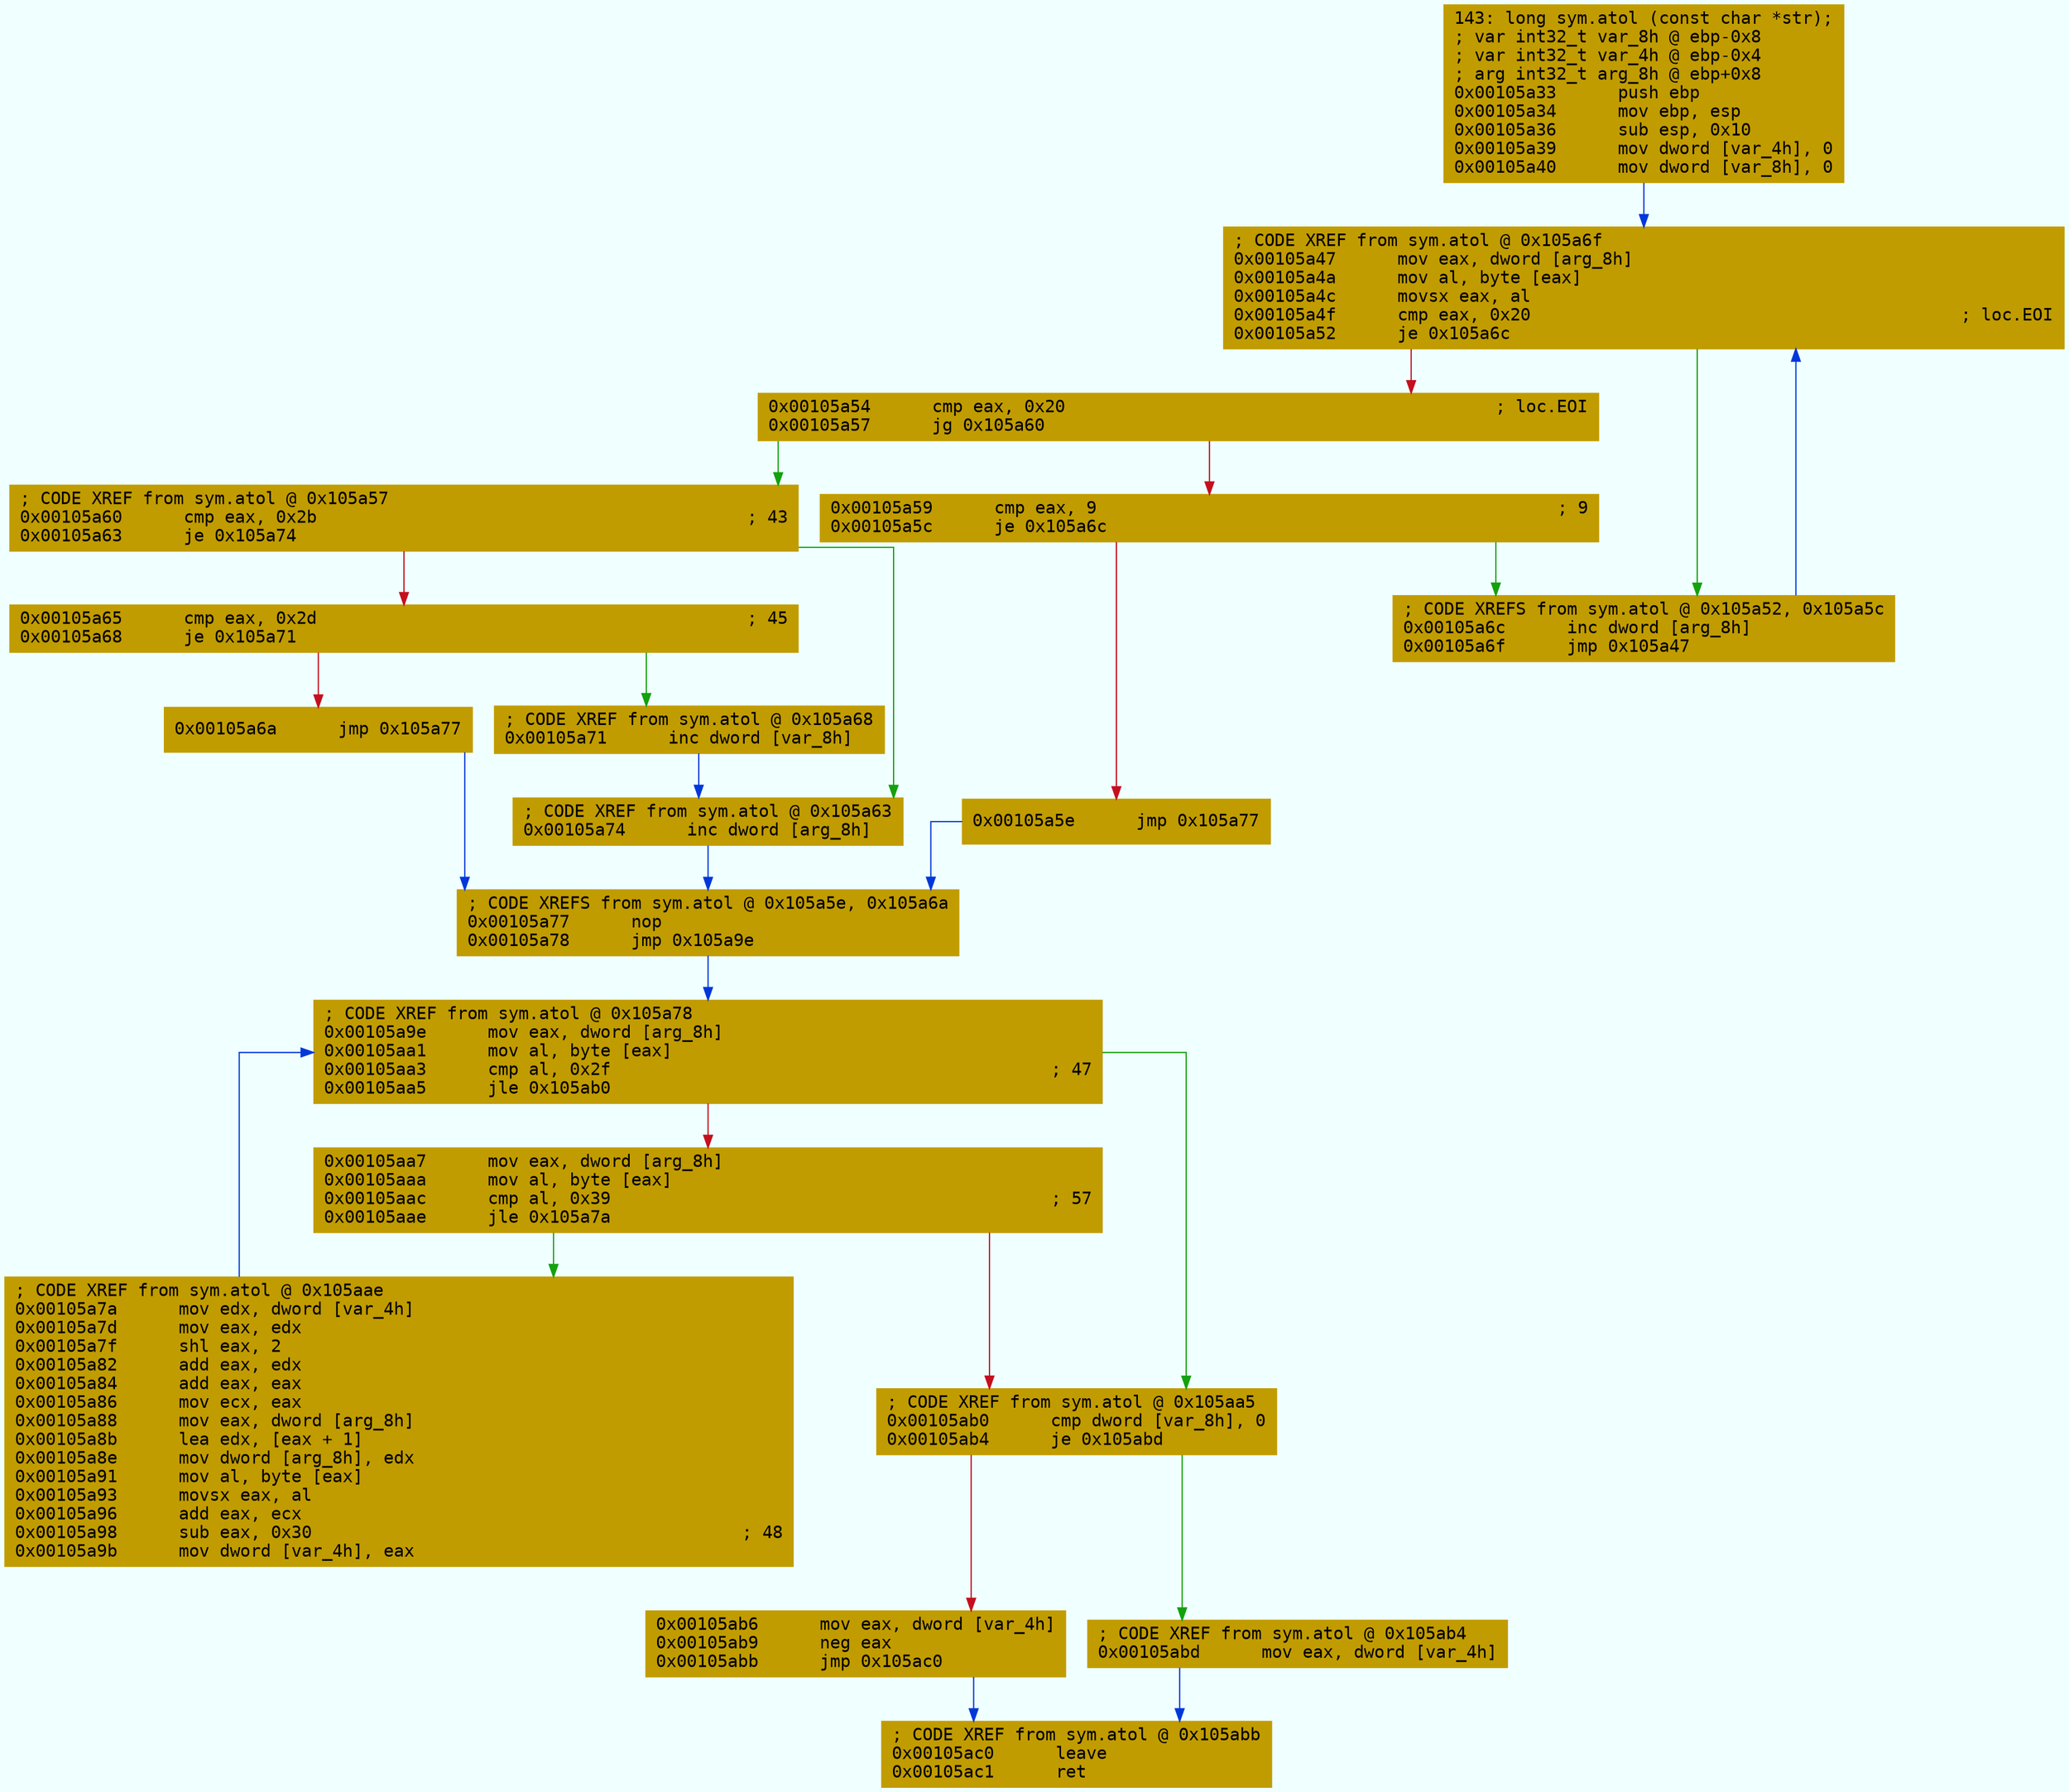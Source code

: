 digraph code {
	graph [bgcolor=azure fontsize=8 fontname="Courier" splines="ortho"];
	node [fillcolor=gray style=filled shape=box];
	edge [arrowhead="normal"];
	"0x00105a33" [URL="sym.atol/0x00105a33", fillcolor="#c19c00",color="#c19c00", fontname="Courier",label="143: long sym.atol (const char *str);\l; var int32_t var_8h @ ebp-0x8\l; var int32_t var_4h @ ebp-0x4\l; arg int32_t arg_8h @ ebp+0x8\l0x00105a33      push ebp\l0x00105a34      mov ebp, esp\l0x00105a36      sub esp, 0x10\l0x00105a39      mov dword [var_4h], 0\l0x00105a40      mov dword [var_8h], 0\l"]
	"0x00105a47" [URL="sym.atol/0x00105a47", fillcolor="#c19c00",color="#c19c00", fontname="Courier",label="; CODE XREF from sym.atol @ 0x105a6f\l0x00105a47      mov eax, dword [arg_8h]\l0x00105a4a      mov al, byte [eax]\l0x00105a4c      movsx eax, al\l0x00105a4f      cmp eax, 0x20                                          ; loc.EOI\l0x00105a52      je 0x105a6c\l"]
	"0x00105a54" [URL="sym.atol/0x00105a54", fillcolor="#c19c00",color="#c19c00", fontname="Courier",label="0x00105a54      cmp eax, 0x20                                          ; loc.EOI\l0x00105a57      jg 0x105a60\l"]
	"0x00105a59" [URL="sym.atol/0x00105a59", fillcolor="#c19c00",color="#c19c00", fontname="Courier",label="0x00105a59      cmp eax, 9                                             ; 9\l0x00105a5c      je 0x105a6c\l"]
	"0x00105a5e" [URL="sym.atol/0x00105a5e", fillcolor="#c19c00",color="#c19c00", fontname="Courier",label="0x00105a5e      jmp 0x105a77\l"]
	"0x00105a60" [URL="sym.atol/0x00105a60", fillcolor="#c19c00",color="#c19c00", fontname="Courier",label="; CODE XREF from sym.atol @ 0x105a57\l0x00105a60      cmp eax, 0x2b                                          ; 43\l0x00105a63      je 0x105a74\l"]
	"0x00105a65" [URL="sym.atol/0x00105a65", fillcolor="#c19c00",color="#c19c00", fontname="Courier",label="0x00105a65      cmp eax, 0x2d                                          ; 45\l0x00105a68      je 0x105a71\l"]
	"0x00105a6a" [URL="sym.atol/0x00105a6a", fillcolor="#c19c00",color="#c19c00", fontname="Courier",label="0x00105a6a      jmp 0x105a77\l"]
	"0x00105a6c" [URL="sym.atol/0x00105a6c", fillcolor="#c19c00",color="#c19c00", fontname="Courier",label="; CODE XREFS from sym.atol @ 0x105a52, 0x105a5c\l0x00105a6c      inc dword [arg_8h]\l0x00105a6f      jmp 0x105a47\l"]
	"0x00105a71" [URL="sym.atol/0x00105a71", fillcolor="#c19c00",color="#c19c00", fontname="Courier",label="; CODE XREF from sym.atol @ 0x105a68\l0x00105a71      inc dword [var_8h]\l"]
	"0x00105a74" [URL="sym.atol/0x00105a74", fillcolor="#c19c00",color="#c19c00", fontname="Courier",label="; CODE XREF from sym.atol @ 0x105a63\l0x00105a74      inc dword [arg_8h]\l"]
	"0x00105a77" [URL="sym.atol/0x00105a77", fillcolor="#c19c00",color="#c19c00", fontname="Courier",label="; CODE XREFS from sym.atol @ 0x105a5e, 0x105a6a\l0x00105a77      nop\l0x00105a78      jmp 0x105a9e\l"]
	"0x00105a7a" [URL="sym.atol/0x00105a7a", fillcolor="#c19c00",color="#c19c00", fontname="Courier",label="; CODE XREF from sym.atol @ 0x105aae\l0x00105a7a      mov edx, dword [var_4h]\l0x00105a7d      mov eax, edx\l0x00105a7f      shl eax, 2\l0x00105a82      add eax, edx\l0x00105a84      add eax, eax\l0x00105a86      mov ecx, eax\l0x00105a88      mov eax, dword [arg_8h]\l0x00105a8b      lea edx, [eax + 1]\l0x00105a8e      mov dword [arg_8h], edx\l0x00105a91      mov al, byte [eax]\l0x00105a93      movsx eax, al\l0x00105a96      add eax, ecx\l0x00105a98      sub eax, 0x30                                          ; 48\l0x00105a9b      mov dword [var_4h], eax\l"]
	"0x00105a9e" [URL="sym.atol/0x00105a9e", fillcolor="#c19c00",color="#c19c00", fontname="Courier",label="; CODE XREF from sym.atol @ 0x105a78\l0x00105a9e      mov eax, dword [arg_8h]\l0x00105aa1      mov al, byte [eax]\l0x00105aa3      cmp al, 0x2f                                           ; 47\l0x00105aa5      jle 0x105ab0\l"]
	"0x00105aa7" [URL="sym.atol/0x00105aa7", fillcolor="#c19c00",color="#c19c00", fontname="Courier",label="0x00105aa7      mov eax, dword [arg_8h]\l0x00105aaa      mov al, byte [eax]\l0x00105aac      cmp al, 0x39                                           ; 57\l0x00105aae      jle 0x105a7a\l"]
	"0x00105ab0" [URL="sym.atol/0x00105ab0", fillcolor="#c19c00",color="#c19c00", fontname="Courier",label="; CODE XREF from sym.atol @ 0x105aa5\l0x00105ab0      cmp dword [var_8h], 0\l0x00105ab4      je 0x105abd\l"]
	"0x00105ab6" [URL="sym.atol/0x00105ab6", fillcolor="#c19c00",color="#c19c00", fontname="Courier",label="0x00105ab6      mov eax, dword [var_4h]\l0x00105ab9      neg eax\l0x00105abb      jmp 0x105ac0\l"]
	"0x00105abd" [URL="sym.atol/0x00105abd", fillcolor="#c19c00",color="#c19c00", fontname="Courier",label="; CODE XREF from sym.atol @ 0x105ab4\l0x00105abd      mov eax, dword [var_4h]\l"]
	"0x00105ac0" [URL="sym.atol/0x00105ac0", fillcolor="#c19c00",color="#c19c00", fontname="Courier",label="; CODE XREF from sym.atol @ 0x105abb\l0x00105ac0      leave\l0x00105ac1      ret\l"]
        "0x00105a33" -> "0x00105a47" [color="#0037da"];
        "0x00105a47" -> "0x00105a6c" [color="#13a10e"];
        "0x00105a47" -> "0x00105a54" [color="#c50f1f"];
        "0x00105a54" -> "0x00105a60" [color="#13a10e"];
        "0x00105a54" -> "0x00105a59" [color="#c50f1f"];
        "0x00105a59" -> "0x00105a6c" [color="#13a10e"];
        "0x00105a59" -> "0x00105a5e" [color="#c50f1f"];
        "0x00105a5e" -> "0x00105a77" [color="#0037da"];
        "0x00105a60" -> "0x00105a74" [color="#13a10e"];
        "0x00105a60" -> "0x00105a65" [color="#c50f1f"];
        "0x00105a65" -> "0x00105a71" [color="#13a10e"];
        "0x00105a65" -> "0x00105a6a" [color="#c50f1f"];
        "0x00105a6a" -> "0x00105a77" [color="#0037da"];
        "0x00105a6c" -> "0x00105a47" [color="#0037da"];
        "0x00105a71" -> "0x00105a74" [color="#0037da"];
        "0x00105a74" -> "0x00105a77" [color="#0037da"];
        "0x00105a77" -> "0x00105a9e" [color="#0037da"];
        "0x00105a7a" -> "0x00105a9e" [color="#0037da"];
        "0x00105a9e" -> "0x00105ab0" [color="#13a10e"];
        "0x00105a9e" -> "0x00105aa7" [color="#c50f1f"];
        "0x00105aa7" -> "0x00105a7a" [color="#13a10e"];
        "0x00105aa7" -> "0x00105ab0" [color="#c50f1f"];
        "0x00105ab0" -> "0x00105abd" [color="#13a10e"];
        "0x00105ab0" -> "0x00105ab6" [color="#c50f1f"];
        "0x00105ab6" -> "0x00105ac0" [color="#0037da"];
        "0x00105abd" -> "0x00105ac0" [color="#0037da"];
}
